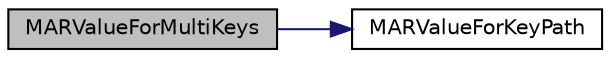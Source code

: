 digraph "MARValueForMultiKeys"
{
  edge [fontname="Helvetica",fontsize="10",labelfontname="Helvetica",labelfontsize="10"];
  node [fontname="Helvetica",fontsize="10",shape=record];
  rankdir="LR";
  Node81 [label="MARValueForMultiKeys",height=0.2,width=0.4,color="black", fillcolor="grey75", style="filled", fontcolor="black"];
  Node81 -> Node82 [color="midnightblue",fontsize="10",style="solid",fontname="Helvetica"];
  Node82 [label="MARValueForKeyPath",height=0.2,width=0.4,color="black", fillcolor="white", style="filled",URL="$_n_s_object_09_m_a_r_model_8m.html#a4e2d3bc658abf3cdc5dedcfc853e9d1a"];
}
